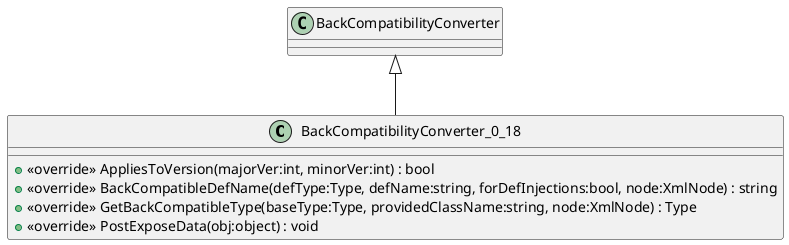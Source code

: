 @startuml
class BackCompatibilityConverter_0_18 {
    + <<override>> AppliesToVersion(majorVer:int, minorVer:int) : bool
    + <<override>> BackCompatibleDefName(defType:Type, defName:string, forDefInjections:bool, node:XmlNode) : string
    + <<override>> GetBackCompatibleType(baseType:Type, providedClassName:string, node:XmlNode) : Type
    + <<override>> PostExposeData(obj:object) : void
}
BackCompatibilityConverter <|-- BackCompatibilityConverter_0_18
@enduml

